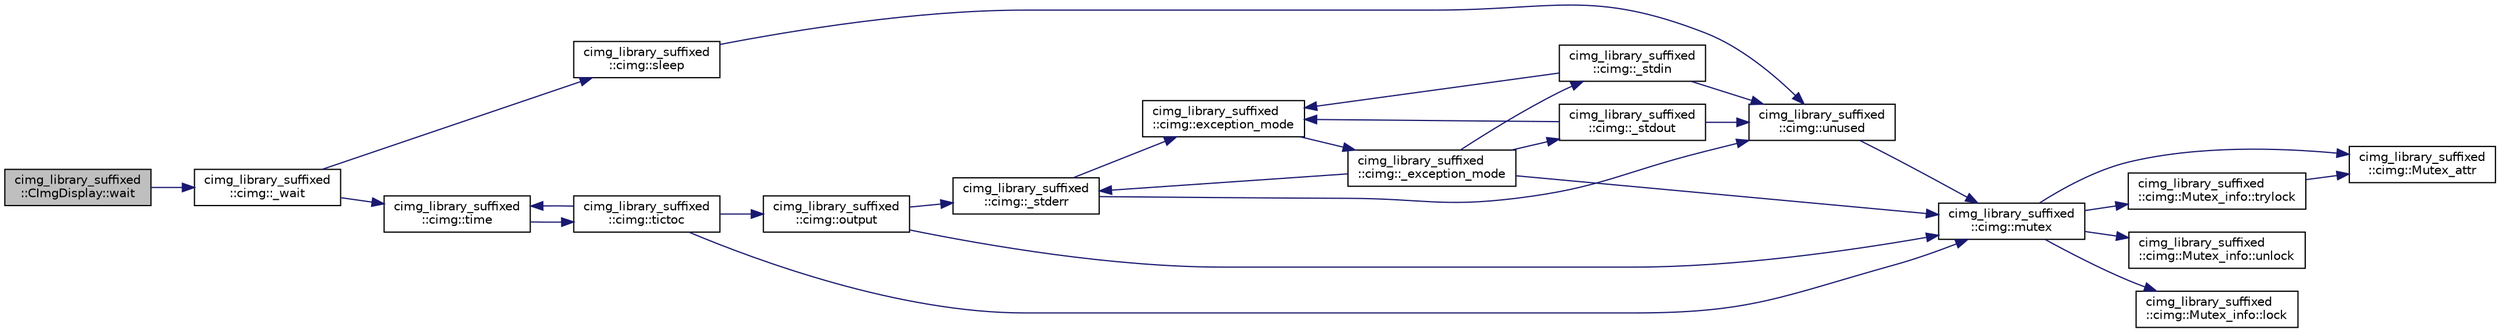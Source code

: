 digraph "cimg_library_suffixed::CImgDisplay::wait"
{
  edge [fontname="Helvetica",fontsize="10",labelfontname="Helvetica",labelfontsize="10"];
  node [fontname="Helvetica",fontsize="10",shape=record];
  rankdir="LR";
  Node607 [label="cimg_library_suffixed\l::CImgDisplay::wait",height=0.2,width=0.4,color="black", fillcolor="grey75", style="filled", fontcolor="black"];
  Node607 -> Node608 [color="midnightblue",fontsize="10",style="solid",fontname="Helvetica"];
  Node608 [label="cimg_library_suffixed\l::cimg::_wait",height=0.2,width=0.4,color="black", fillcolor="white", style="filled",URL="$namespacecimg__library__suffixed_1_1cimg.html#a204c82b3ebad23bf1c996e216bbed9ad"];
  Node608 -> Node609 [color="midnightblue",fontsize="10",style="solid",fontname="Helvetica"];
  Node609 [label="cimg_library_suffixed\l::cimg::time",height=0.2,width=0.4,color="black", fillcolor="white", style="filled",URL="$namespacecimg__library__suffixed_1_1cimg.html#a71a3c7b37befc7a4313dfcdd80271bce",tooltip="Return the value of a system timer, with a millisecond precision. "];
  Node609 -> Node610 [color="midnightblue",fontsize="10",style="solid",fontname="Helvetica"];
  Node610 [label="cimg_library_suffixed\l::cimg::tictoc",height=0.2,width=0.4,color="black", fillcolor="white", style="filled",URL="$namespacecimg__library__suffixed_1_1cimg.html#ab47e3a7718b582df77725470f3824eb4"];
  Node610 -> Node611 [color="midnightblue",fontsize="10",style="solid",fontname="Helvetica"];
  Node611 [label="cimg_library_suffixed\l::cimg::mutex",height=0.2,width=0.4,color="black", fillcolor="white", style="filled",URL="$namespacecimg__library__suffixed_1_1cimg.html#a9e739e4b4ac058abfba069466617b914"];
  Node611 -> Node612 [color="midnightblue",fontsize="10",style="solid",fontname="Helvetica"];
  Node612 [label="cimg_library_suffixed\l::cimg::Mutex_attr",height=0.2,width=0.4,color="black", fillcolor="white", style="filled",URL="$namespacecimg__library__suffixed_1_1cimg.html#aa0e1bc96ae6e235dc5b67b8b0a466166"];
  Node611 -> Node613 [color="midnightblue",fontsize="10",style="solid",fontname="Helvetica"];
  Node613 [label="cimg_library_suffixed\l::cimg::Mutex_info::unlock",height=0.2,width=0.4,color="black", fillcolor="white", style="filled",URL="$structcimg__library__suffixed_1_1cimg_1_1_mutex__info.html#afac3fa5f107ad4795fb867050f616555"];
  Node611 -> Node614 [color="midnightblue",fontsize="10",style="solid",fontname="Helvetica"];
  Node614 [label="cimg_library_suffixed\l::cimg::Mutex_info::lock",height=0.2,width=0.4,color="black", fillcolor="white", style="filled",URL="$structcimg__library__suffixed_1_1cimg_1_1_mutex__info.html#a6cc8e26847a1aa649febed03d70182e7"];
  Node611 -> Node615 [color="midnightblue",fontsize="10",style="solid",fontname="Helvetica"];
  Node615 [label="cimg_library_suffixed\l::cimg::Mutex_info::trylock",height=0.2,width=0.4,color="black", fillcolor="white", style="filled",URL="$structcimg__library__suffixed_1_1cimg_1_1_mutex__info.html#a9bf4ed1e1dfe6f28fa6250cd04f3c900"];
  Node615 -> Node612 [color="midnightblue",fontsize="10",style="solid",fontname="Helvetica"];
  Node610 -> Node609 [color="midnightblue",fontsize="10",style="solid",fontname="Helvetica"];
  Node610 -> Node616 [color="midnightblue",fontsize="10",style="solid",fontname="Helvetica"];
  Node616 [label="cimg_library_suffixed\l::cimg::output",height=0.2,width=0.4,color="black", fillcolor="white", style="filled",URL="$namespacecimg__library__suffixed_1_1cimg.html#ada686776cc71803df391eea79cd1b3e5",tooltip="Get/set default output stream for the  library messages. "];
  Node616 -> Node611 [color="midnightblue",fontsize="10",style="solid",fontname="Helvetica"];
  Node616 -> Node617 [color="midnightblue",fontsize="10",style="solid",fontname="Helvetica"];
  Node617 [label="cimg_library_suffixed\l::cimg::_stderr",height=0.2,width=0.4,color="black", fillcolor="white", style="filled",URL="$namespacecimg__library__suffixed_1_1cimg.html#aab8db7528c32a8fd3a3dc471e662782e"];
  Node617 -> Node618 [color="midnightblue",fontsize="10",style="solid",fontname="Helvetica"];
  Node618 [label="cimg_library_suffixed\l::cimg::unused",height=0.2,width=0.4,color="black", fillcolor="white", style="filled",URL="$namespacecimg__library__suffixed_1_1cimg.html#a79aef0cbcf66ceb71c2b74cb66b4deb2",tooltip="Avoid warning messages due to unused parameters. Do nothing actually. "];
  Node618 -> Node611 [color="midnightblue",fontsize="10",style="solid",fontname="Helvetica"];
  Node617 -> Node619 [color="midnightblue",fontsize="10",style="solid",fontname="Helvetica"];
  Node619 [label="cimg_library_suffixed\l::cimg::exception_mode",height=0.2,width=0.4,color="black", fillcolor="white", style="filled",URL="$namespacecimg__library__suffixed_1_1cimg.html#aeafab144366eddd11360f32f468fa4af",tooltip="Set current  exception mode. "];
  Node619 -> Node620 [color="midnightblue",fontsize="10",style="solid",fontname="Helvetica"];
  Node620 [label="cimg_library_suffixed\l::cimg::_exception_mode",height=0.2,width=0.4,color="black", fillcolor="white", style="filled",URL="$namespacecimg__library__suffixed_1_1cimg.html#a6c578f866de2be9be7e385d693c758c8"];
  Node620 -> Node611 [color="midnightblue",fontsize="10",style="solid",fontname="Helvetica"];
  Node620 -> Node621 [color="midnightblue",fontsize="10",style="solid",fontname="Helvetica"];
  Node621 [label="cimg_library_suffixed\l::cimg::_stdin",height=0.2,width=0.4,color="black", fillcolor="white", style="filled",URL="$namespacecimg__library__suffixed_1_1cimg.html#a01a3b743897290604513ea6d847c9886"];
  Node621 -> Node618 [color="midnightblue",fontsize="10",style="solid",fontname="Helvetica"];
  Node621 -> Node619 [color="midnightblue",fontsize="10",style="solid",fontname="Helvetica"];
  Node620 -> Node622 [color="midnightblue",fontsize="10",style="solid",fontname="Helvetica"];
  Node622 [label="cimg_library_suffixed\l::cimg::_stdout",height=0.2,width=0.4,color="black", fillcolor="white", style="filled",URL="$namespacecimg__library__suffixed_1_1cimg.html#a493220746e5df3466568bd7862825008"];
  Node622 -> Node618 [color="midnightblue",fontsize="10",style="solid",fontname="Helvetica"];
  Node622 -> Node619 [color="midnightblue",fontsize="10",style="solid",fontname="Helvetica"];
  Node620 -> Node617 [color="midnightblue",fontsize="10",style="solid",fontname="Helvetica"];
  Node608 -> Node623 [color="midnightblue",fontsize="10",style="solid",fontname="Helvetica"];
  Node623 [label="cimg_library_suffixed\l::cimg::sleep",height=0.2,width=0.4,color="black", fillcolor="white", style="filled",URL="$namespacecimg__library__suffixed_1_1cimg.html#aa2bf8fb0d97c122cbc52e1f2e167e8a6",tooltip="Sleep for a given numbers of milliseconds. "];
  Node623 -> Node618 [color="midnightblue",fontsize="10",style="solid",fontname="Helvetica"];
}
